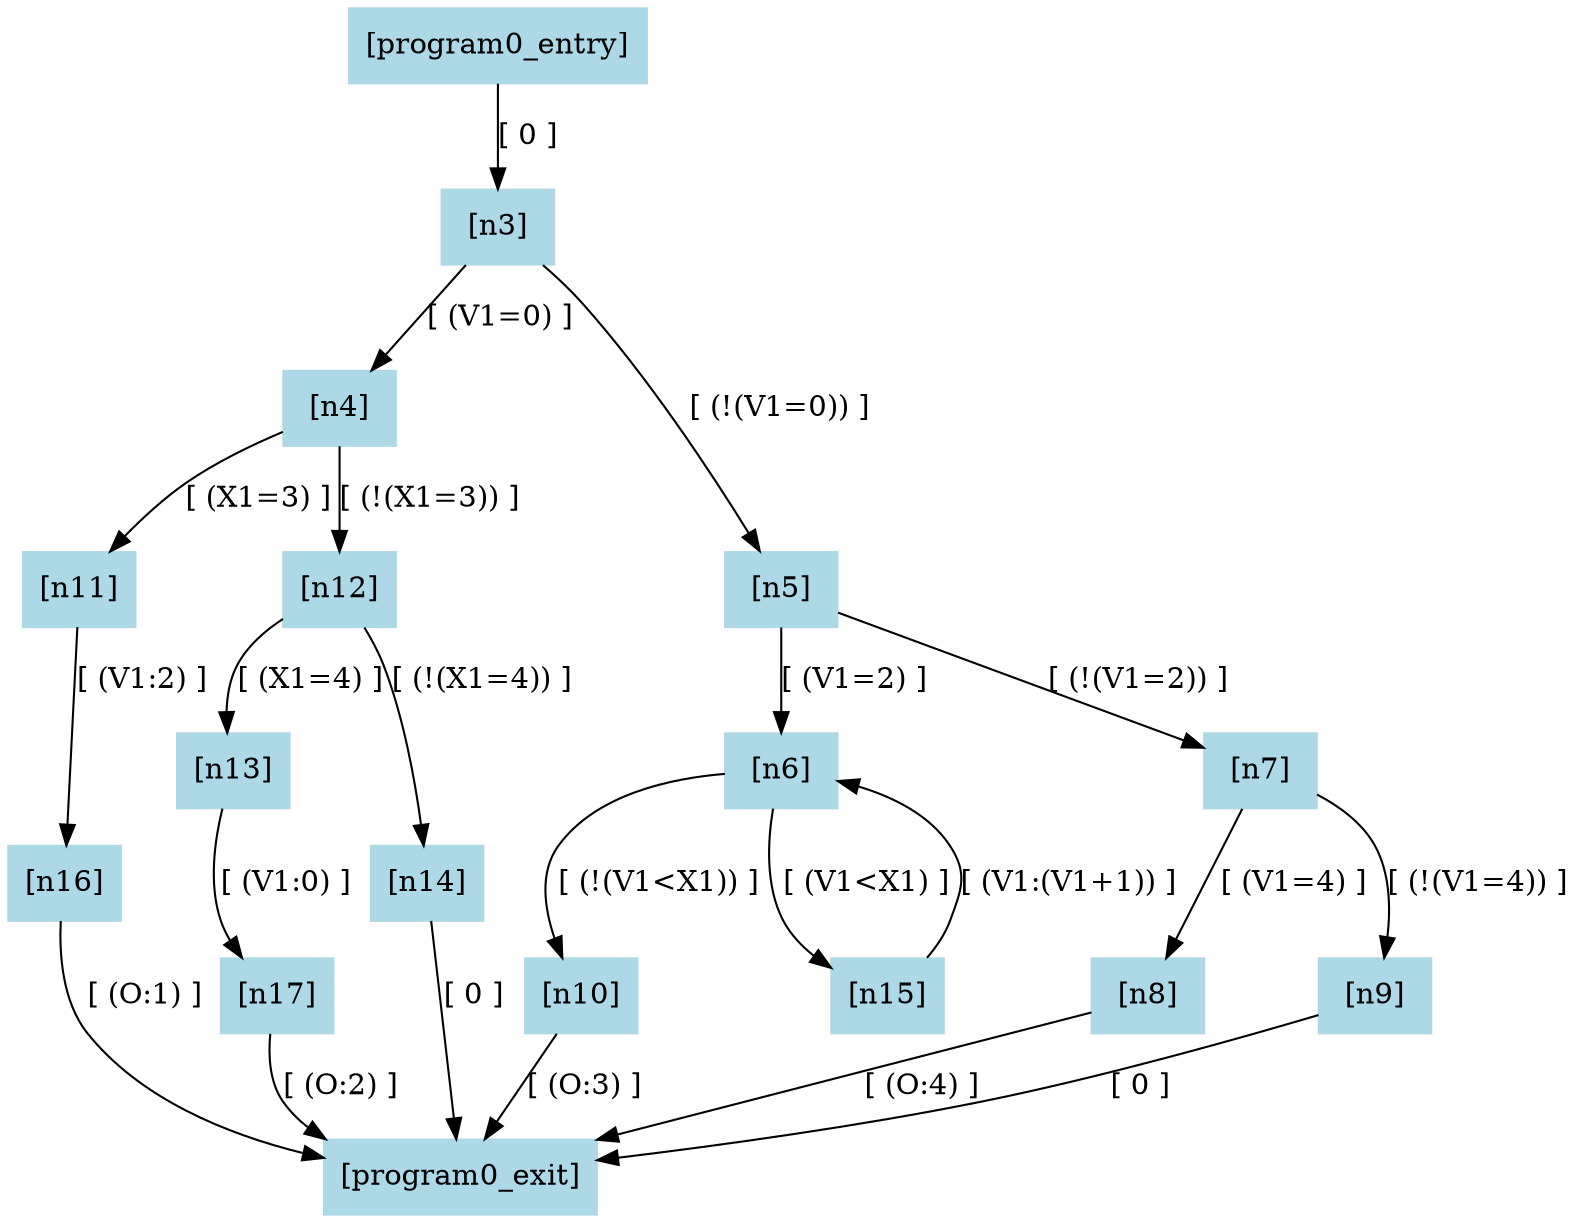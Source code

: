 digraph "program0" {
"[program0_entry]" [label="[program0_entry]", color=lightblue,style=filled,shape=box]
"[n3]" [label="[n3]", color=lightblue,style=filled,shape=box]
"[n4]" [label="[n4]", color=lightblue,style=filled,shape=box]
"[n5]" [label="[n5]", color=lightblue,style=filled,shape=box]
"[n6]" [label="[n6]", color=lightblue,style=filled,shape=box]
"[n7]" [label="[n7]", color=lightblue,style=filled,shape=box]
"[n8]" [label="[n8]", color=lightblue,style=filled,shape=box]
"[n9]" [label="[n9]", color=lightblue,style=filled,shape=box]
"[n10]" [label="[n10]", color=lightblue,style=filled,shape=box]
"[n11]" [label="[n11]", color=lightblue,style=filled,shape=box]
"[n12]" [label="[n12]", color=lightblue,style=filled,shape=box]
"[n13]" [label="[n13]", color=lightblue,style=filled,shape=box]
"[n14]" [label="[n14]", color=lightblue,style=filled,shape=box]
"[n15]" [label="[n15]", color=lightblue,style=filled,shape=box]
"[n16]" [label="[n16]", color=lightblue,style=filled,shape=box]
"[n17]" [label="[n17]", color=lightblue,style=filled,shape=box]
"[program0_exit]" [label="[program0_exit]", color=lightblue,style=filled,shape=box]
"[program0_entry]" -> "[n3]" [label="[ 0 ]",color=black]
"[n3]" -> "[n4]" [label="[ (V1=0) ]",color=black]
"[n3]" -> "[n5]" [label="[ (!(V1=0)) ]",color=black]
"[n5]" -> "[n6]" [label="[ (V1=2) ]",color=black]
"[n5]" -> "[n7]" [label="[ (!(V1=2)) ]",color=black]
"[n7]" -> "[n8]" [label="[ (V1=4) ]",color=black]
"[n7]" -> "[n9]" [label="[ (!(V1=4)) ]",color=black]
"[n9]" -> "[program0_exit]" [label="[ 0 ]",color=black]
"[n10]" -> "[program0_exit]" [label="[ (O:3) ]",color=black]
"[n8]" -> "[program0_exit]" [label="[ (O:4) ]",color=black]
"[n4]" -> "[n11]" [label="[ (X1=3) ]",color=black]
"[n4]" -> "[n12]" [label="[ (!(X1=3)) ]",color=black]
"[n12]" -> "[n13]" [label="[ (X1=4) ]",color=black]
"[n12]" -> "[n14]" [label="[ (!(X1=4)) ]",color=black]
"[n14]" -> "[program0_exit]" [label="[ 0 ]",color=black]
"[n6]" -> "[n15]" [label="[ (V1<X1) ]",color=black]
"[n6]" -> "[n10]" [label="[ (!(V1<X1)) ]",color=black]
"[n11]" -> "[n16]" [label="[ (V1:2) ]",color=black]
"[n16]" -> "[program0_exit]" [label="[ (O:1) ]",color=black]
"[n13]" -> "[n17]" [label="[ (V1:0) ]",color=black]
"[n17]" -> "[program0_exit]" [label="[ (O:2) ]",color=black]
"[n15]" -> "[n6]" [label="[ (V1:(V1+1)) ]",color=black]
}
